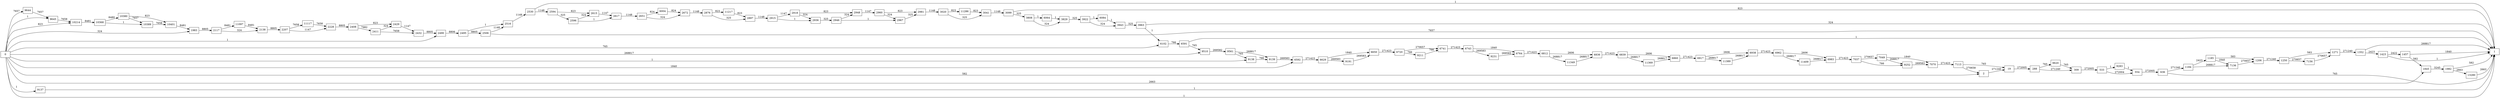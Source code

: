 digraph {
	graph [rankdir=LR]
	node [shape=rectangle]
	2 -> 19 [label=271240]
	19 -> 288 [label=272005]
	288 -> 309 [label=271240]
	288 -> 9620 [label=765]
	309 -> 533 [label=272005]
	533 -> 554 [label=272004]
	533 -> 9283 [label=1]
	554 -> 636 [label=272005]
	636 -> 1 [label=765]
	636 -> 1184 [label=271240]
	1184 -> 1185 [label=2423]
	1184 -> 7136 [label=268817]
	1185 -> 1206 [label=583]
	1185 -> 7136 [label=1840]
	1206 -> 1250 [label=271240]
	1250 -> 1271 [label=583]
	1250 -> 7156 [label=270657]
	1271 -> 1352 [label=271240]
	1352 -> 1 [label=268817]
	1352 -> 1423 [label=2423]
	1423 -> 1 [label=1]
	1423 -> 1457 [label=2422]
	1457 -> 1 [label=1840]
	1457 -> 1845 [label=582]
	1845 -> 1982 [label=3245]
	1982 -> 1 [label=582]
	1982 -> 13280 [label=2663]
	1983 -> 2117 [label=8805]
	2117 -> 2138 [label=324]
	2117 -> 11097 [label=8481]
	2138 -> 2207 [label=8805]
	2207 -> 2228 [label=1147]
	2207 -> 11117 [label=7658]
	2228 -> 2408 [label=8805]
	2408 -> 2411 [label=7982]
	2408 -> 2429 [label=823]
	2411 -> 2429 [label=324]
	2411 -> 2432 [label=7658]
	2429 -> 2432 [label=1147]
	2432 -> 2490 [label=8805]
	2490 -> 2495 [label=8806]
	2495 -> 2506 [label=8805]
	2495 -> 2516 [label=1]
	2506 -> 1 [label=7657]
	2506 -> 2516 [label=1148]
	2516 -> 2530 [label=1149]
	2530 -> 1 [label=1]
	2530 -> 2594 [label=1148]
	2594 -> 2596 [label=325]
	2594 -> 2615 [label=823]
	2596 -> 2615 [label=324]
	2596 -> 2617 [label=1]
	2615 -> 2617 [label=1147]
	2617 -> 2651 [label=1148]
	2651 -> 2672 [label=324]
	2651 -> 6004 [label=824]
	2672 -> 2876 [label=1148]
	2876 -> 2897 [label=325]
	2876 -> 11217 [label=823]
	2897 -> 2915 [label=1148]
	2915 -> 2918 [label=1147]
	2915 -> 2936 [label=1]
	2918 -> 2936 [label=324]
	2918 -> 2948 [label=823]
	2936 -> 2946 [label=325]
	2946 -> 2948 [label=324]
	2946 -> 2967 [label=1]
	2948 -> 2960 [label=1147]
	2960 -> 2967 [label=324]
	2960 -> 2981 [label=823]
	2967 -> 2981 [label=325]
	2981 -> 3020 [label=1148]
	3020 -> 3041 [label=325]
	3020 -> 11286 [label=823]
	3041 -> 3099 [label=1148]
	3099 -> 1 [label=823]
	3099 -> 3808 [label=325]
	3808 -> 3829 [label=324]
	3808 -> 6064 [label=1]
	3829 -> 3922 [label=325]
	3922 -> 3943 [label=324]
	3922 -> 6084 [label=1]
	3943 -> 3963 [label=325]
	3963 -> 1 [label=324]
	3963 -> 6102 [label=1]
	6004 -> 2672 [label=824]
	6064 -> 3829 [label=1]
	6084 -> 3943 [label=1]
	6102 -> 6591 [label=766]
	6591 -> 1 [label=1]
	6591 -> 9510 [label=765]
	6592 -> 6629 [label=271423]
	6629 -> 6650 [label=1840]
	6629 -> 9191 [label=269583]
	6650 -> 6720 [label=271423]
	6720 -> 6741 [label=270657]
	6720 -> 9211 [label=766]
	6741 -> 6743 [label=271423]
	6743 -> 6764 [label=1840]
	6743 -> 9231 [label=269583]
	6764 -> 6812 [label=271423]
	6812 -> 6836 [label=2606]
	6812 -> 11349 [label=268817]
	6836 -> 6839 [label=271423]
	6839 -> 6860 [label=2606]
	6839 -> 11369 [label=268817]
	6860 -> 6917 [label=271423]
	6917 -> 6938 [label=2606]
	6917 -> 11389 [label=268817]
	6938 -> 6962 [label=271423]
	6962 -> 6983 [label=2606]
	6962 -> 11409 [label=268817]
	6983 -> 7037 [label=271423]
	7037 -> 7049 [label=270657]
	7037 -> 9252 [label=766]
	7049 -> 7070 [label=1840]
	7049 -> 9252 [label=268817]
	7070 -> 7113 [label=271423]
	7113 -> 2 [label=270658]
	7113 -> 19 [label=765]
	7136 -> 1206 [label=270657]
	7156 -> 1271 [label=270657]
	9137 -> 1 [label=1]
	9138 -> 9139 [label=766]
	9139 -> 6592 [label=269583]
	9191 -> 6650 [label=269583]
	9211 -> 6741 [label=766]
	9231 -> 6764 [label=269583]
	9252 -> 7070 [label=269583]
	9283 -> 554 [label=1]
	9510 -> 9561 [label=269582]
	9561 -> 9138 [label=765]
	9561 -> 9139 [label=268817]
	9620 -> 309 [label=765]
	9644 -> 9645 [label=7657]
	9645 -> 10214 [label=7658]
	10214 -> 10368 [label=8481]
	10368 -> 10380 [label=8480]
	10368 -> 10389 [label=1]
	10380 -> 10389 [label=7657]
	10380 -> 10401 [label=823]
	10389 -> 10401 [label=7658]
	10401 -> 1983 [label=8481]
	11097 -> 2138 [label=8481]
	11117 -> 2228 [label=7658]
	11217 -> 2897 [label=823]
	11286 -> 3041 [label=823]
	11349 -> 6836 [label=268817]
	11369 -> 6860 [label=268817]
	11389 -> 6938 [label=268817]
	11409 -> 6983 [label=268817]
	13280 -> 1 [label=2663]
	0 -> 2 [label=582]
	0 -> 1983 [label=324]
	0 -> 2490 [label=1]
	0 -> 6592 [label=1840]
	0 -> 9138 [label=1]
	0 -> 6102 [label=765]
	0 -> 10214 [label=823]
	0 -> 9645 [label=1]
	0 -> 9510 [label=268817]
	0 -> 1845 [label=2663]
	0 -> 1 [label=1]
	0 -> 9137 [label=1]
	0 -> 9644 [label=7657]
}
